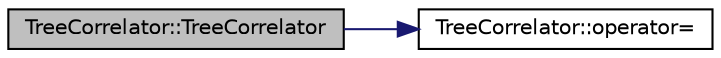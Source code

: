 digraph "TreeCorrelator::TreeCorrelator"
{
  edge [fontname="Helvetica",fontsize="10",labelfontname="Helvetica",labelfontsize="10"];
  node [fontname="Helvetica",fontsize="10",shape=record];
  rankdir="LR";
  Node1 [label="TreeCorrelator::TreeCorrelator",height=0.2,width=0.4,color="black", fillcolor="grey75", style="filled", fontcolor="black"];
  Node1 -> Node2 [color="midnightblue",fontsize="10",style="solid",fontname="Helvetica"];
  Node2 [label="TreeCorrelator::operator=",height=0.2,width=0.4,color="black", fillcolor="white", style="filled",URL="$d3/d2c/class_tree_correlator.html#a22da8d2ef065c467726880aec17299e1",tooltip="the copy constructor "];
}
